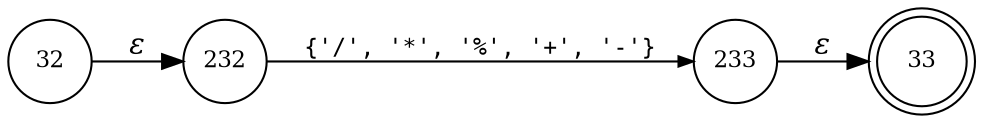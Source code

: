 digraph ATN {
rankdir=LR;
s33[fontsize=11, label="33", shape=doublecircle, fixedsize=true, width=.6];
s32[fontsize=11,label="32", shape=circle, fixedsize=true, width=.55, peripheries=1];
s232[fontsize=11,label="232", shape=circle, fixedsize=true, width=.55, peripheries=1];
s233[fontsize=11,label="233", shape=circle, fixedsize=true, width=.55, peripheries=1];
s32 -> s232 [fontname="Times-Italic", label="&epsilon;"];
s232 -> s233 [fontsize=11, fontname="Courier", arrowsize=.7, label = "{'/', '*', '%', '+', '-'}", arrowhead = normal];
s233 -> s33 [fontname="Times-Italic", label="&epsilon;"];
}